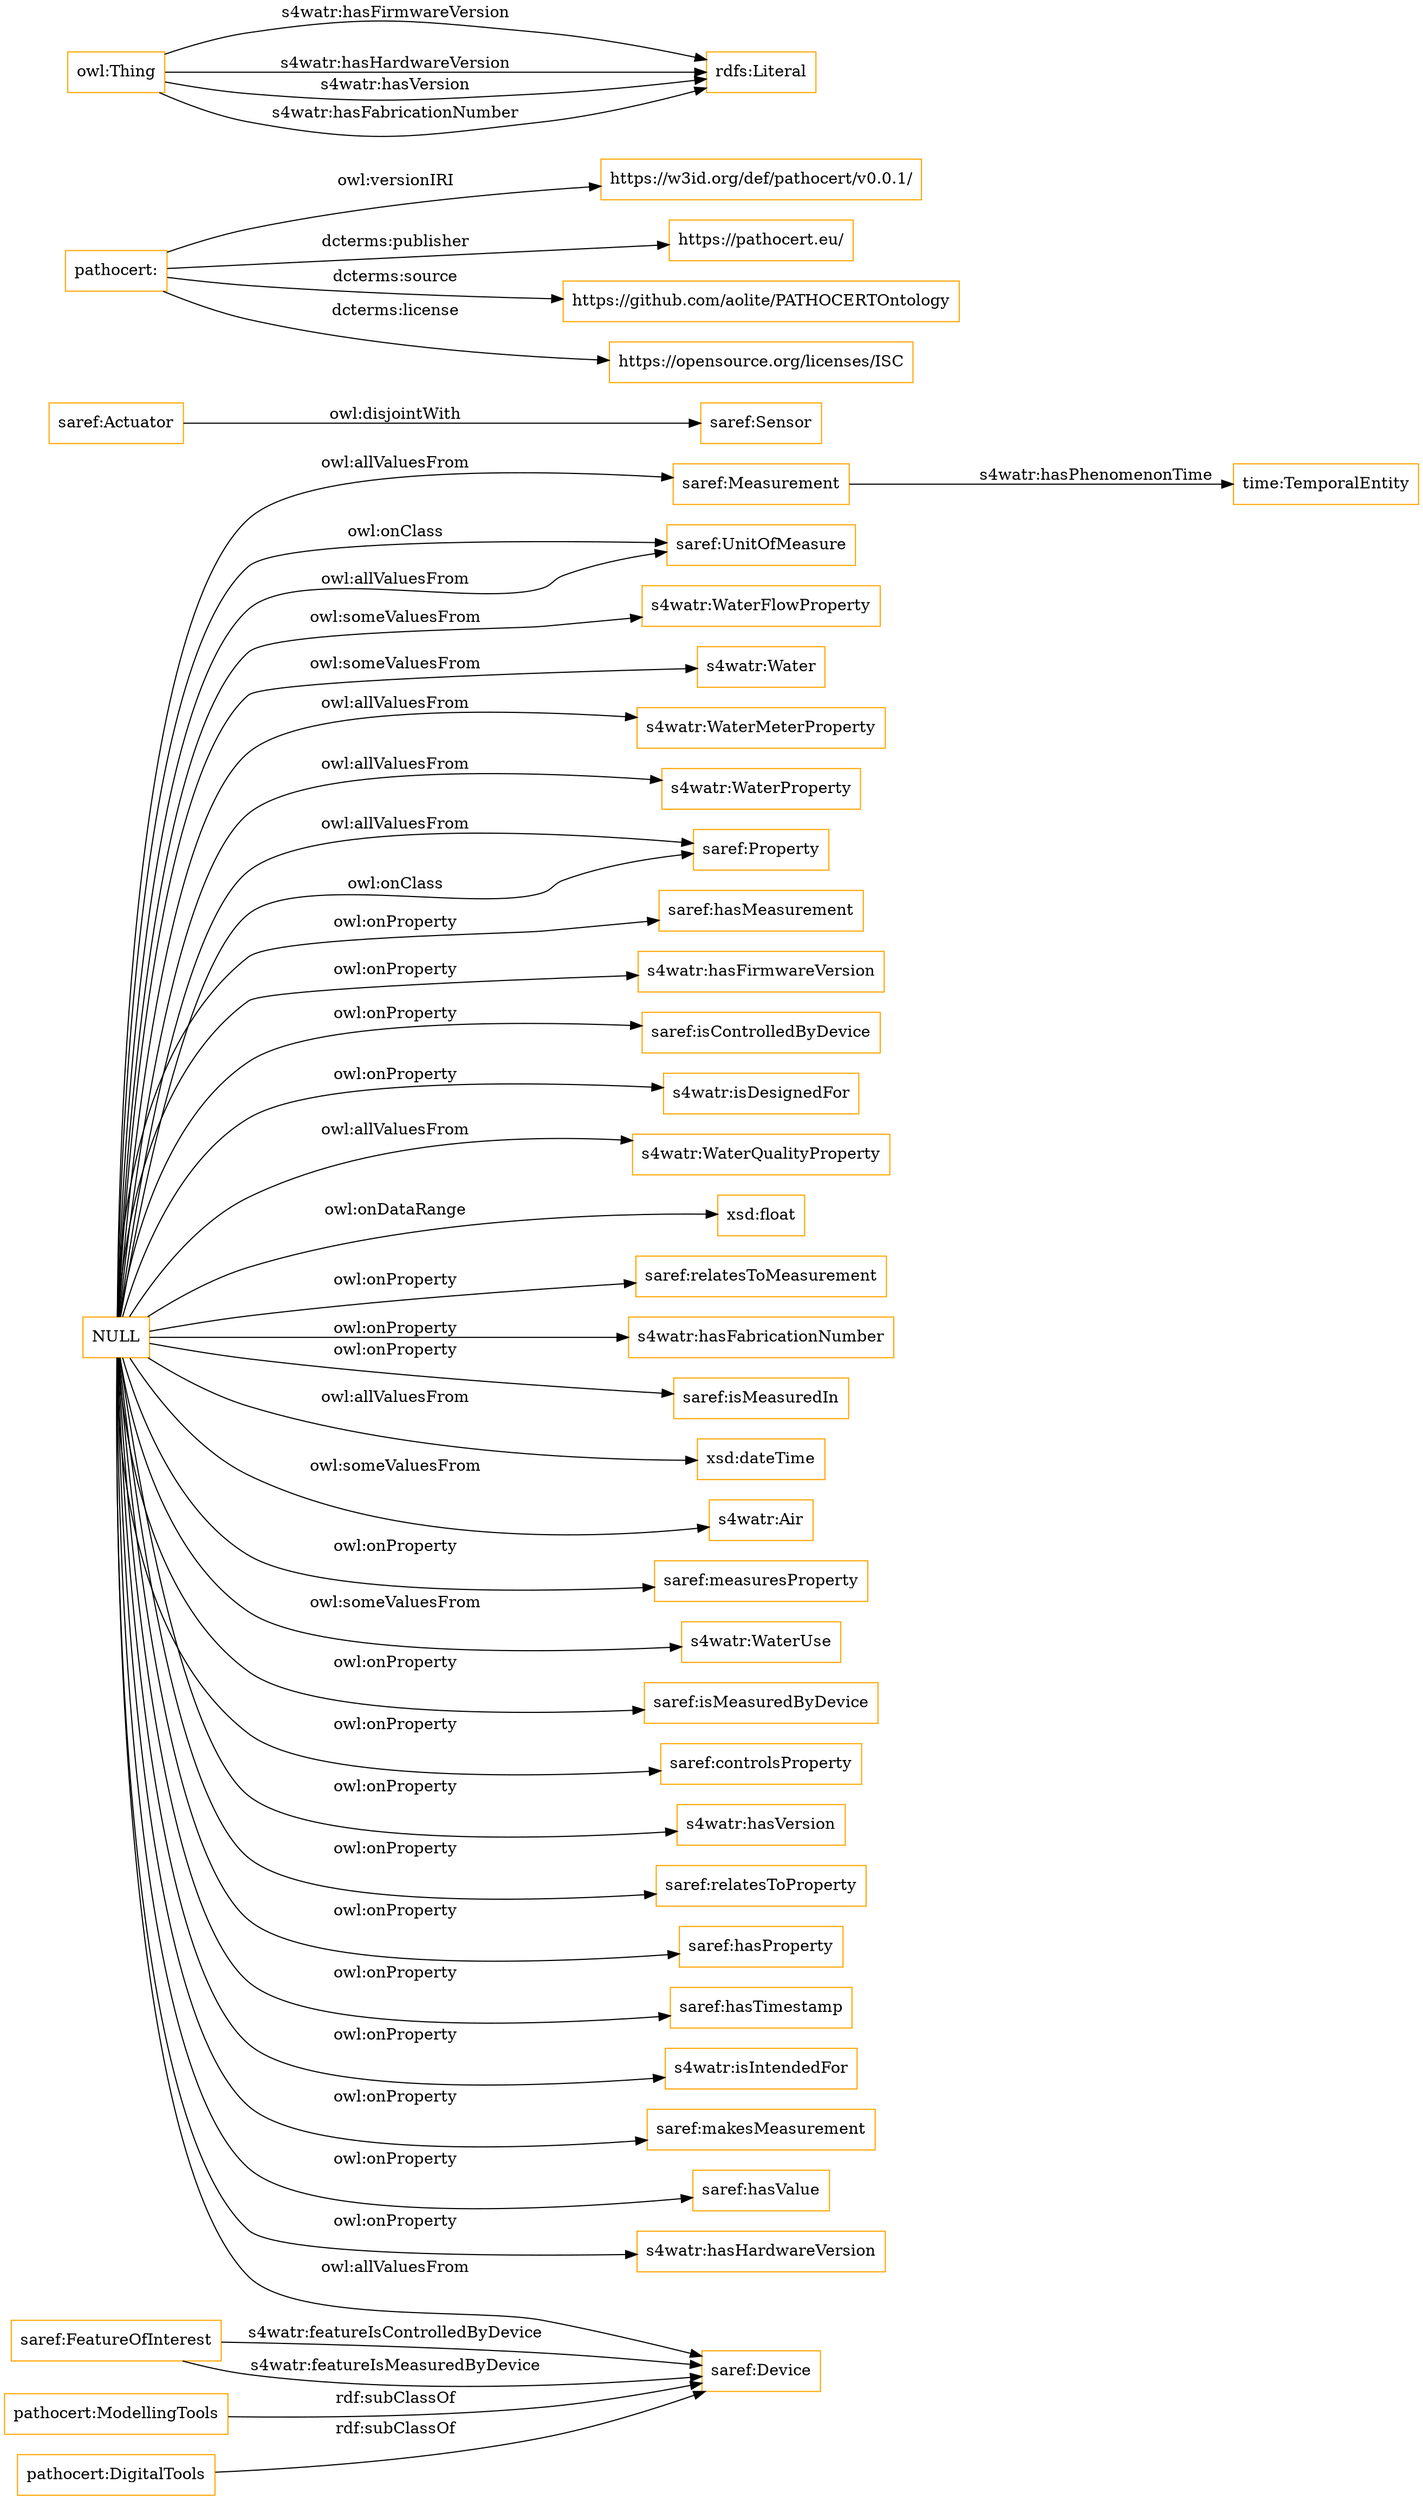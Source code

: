 digraph ar2dtool_diagram { 
rankdir=LR;
size="1501"
node [shape = rectangle, color="orange"]; "saref:Measurement" "saref:UnitOfMeasure" "saref:FeatureOfInterest" "saref:Device" "s4watr:WaterFlowProperty" "pathocert:ModellingTools" "saref:Actuator" "s4watr:Water" "time:TemporalEntity" "pathocert:DigitalTools" "s4watr:WaterMeterProperty" "saref:Sensor" "s4watr:WaterProperty" "saref:Property" ; /*classes style*/
	"saref:Actuator" -> "saref:Sensor" [ label = "owl:disjointWith" ];
	"pathocert:ModellingTools" -> "saref:Device" [ label = "rdf:subClassOf" ];
	"NULL" -> "saref:hasMeasurement" [ label = "owl:onProperty" ];
	"NULL" -> "s4watr:hasFirmwareVersion" [ label = "owl:onProperty" ];
	"NULL" -> "saref:isControlledByDevice" [ label = "owl:onProperty" ];
	"NULL" -> "s4watr:isDesignedFor" [ label = "owl:onProperty" ];
	"NULL" -> "s4watr:WaterQualityProperty" [ label = "owl:allValuesFrom" ];
	"NULL" -> "saref:Device" [ label = "owl:allValuesFrom" ];
	"NULL" -> "xsd:float" [ label = "owl:onDataRange" ];
	"NULL" -> "saref:relatesToMeasurement" [ label = "owl:onProperty" ];
	"NULL" -> "s4watr:hasFabricationNumber" [ label = "owl:onProperty" ];
	"NULL" -> "s4watr:WaterFlowProperty" [ label = "owl:someValuesFrom" ];
	"NULL" -> "saref:isMeasuredIn" [ label = "owl:onProperty" ];
	"NULL" -> "saref:Property" [ label = "owl:allValuesFrom" ];
	"NULL" -> "xsd:dateTime" [ label = "owl:allValuesFrom" ];
	"NULL" -> "saref:UnitOfMeasure" [ label = "owl:onClass" ];
	"NULL" -> "s4watr:Air" [ label = "owl:someValuesFrom" ];
	"NULL" -> "saref:measuresProperty" [ label = "owl:onProperty" ];
	"NULL" -> "saref:Property" [ label = "owl:onClass" ];
	"NULL" -> "s4watr:WaterUse" [ label = "owl:someValuesFrom" ];
	"NULL" -> "saref:isMeasuredByDevice" [ label = "owl:onProperty" ];
	"NULL" -> "saref:controlsProperty" [ label = "owl:onProperty" ];
	"NULL" -> "s4watr:WaterMeterProperty" [ label = "owl:allValuesFrom" ];
	"NULL" -> "s4watr:hasVersion" [ label = "owl:onProperty" ];
	"NULL" -> "saref:relatesToProperty" [ label = "owl:onProperty" ];
	"NULL" -> "saref:hasProperty" [ label = "owl:onProperty" ];
	"NULL" -> "saref:hasTimestamp" [ label = "owl:onProperty" ];
	"NULL" -> "s4watr:isIntendedFor" [ label = "owl:onProperty" ];
	"NULL" -> "saref:makesMeasurement" [ label = "owl:onProperty" ];
	"NULL" -> "saref:UnitOfMeasure" [ label = "owl:allValuesFrom" ];
	"NULL" -> "saref:hasValue" [ label = "owl:onProperty" ];
	"NULL" -> "s4watr:hasHardwareVersion" [ label = "owl:onProperty" ];
	"NULL" -> "s4watr:WaterProperty" [ label = "owl:allValuesFrom" ];
	"NULL" -> "s4watr:Water" [ label = "owl:someValuesFrom" ];
	"NULL" -> "saref:Measurement" [ label = "owl:allValuesFrom" ];
	"pathocert:DigitalTools" -> "saref:Device" [ label = "rdf:subClassOf" ];
	"pathocert:" -> "https://w3id.org/def/pathocert/v0.0.1/" [ label = "owl:versionIRI" ];
	"pathocert:" -> "https://pathocert.eu/" [ label = "dcterms:publisher" ];
	"pathocert:" -> "https://github.com/aolite/PATHOCERTOntology" [ label = "dcterms:source" ];
	"pathocert:" -> "https://opensource.org/licenses/ISC" [ label = "dcterms:license" ];
	"saref:FeatureOfInterest" -> "saref:Device" [ label = "s4watr:featureIsControlledByDevice" ];
	"saref:Measurement" -> "time:TemporalEntity" [ label = "s4watr:hasPhenomenonTime" ];
	"owl:Thing" -> "rdfs:Literal" [ label = "s4watr:hasFirmwareVersion" ];
	"owl:Thing" -> "rdfs:Literal" [ label = "s4watr:hasHardwareVersion" ];
	"saref:FeatureOfInterest" -> "saref:Device" [ label = "s4watr:featureIsMeasuredByDevice" ];
	"owl:Thing" -> "rdfs:Literal" [ label = "s4watr:hasVersion" ];
	"owl:Thing" -> "rdfs:Literal" [ label = "s4watr:hasFabricationNumber" ];

}

